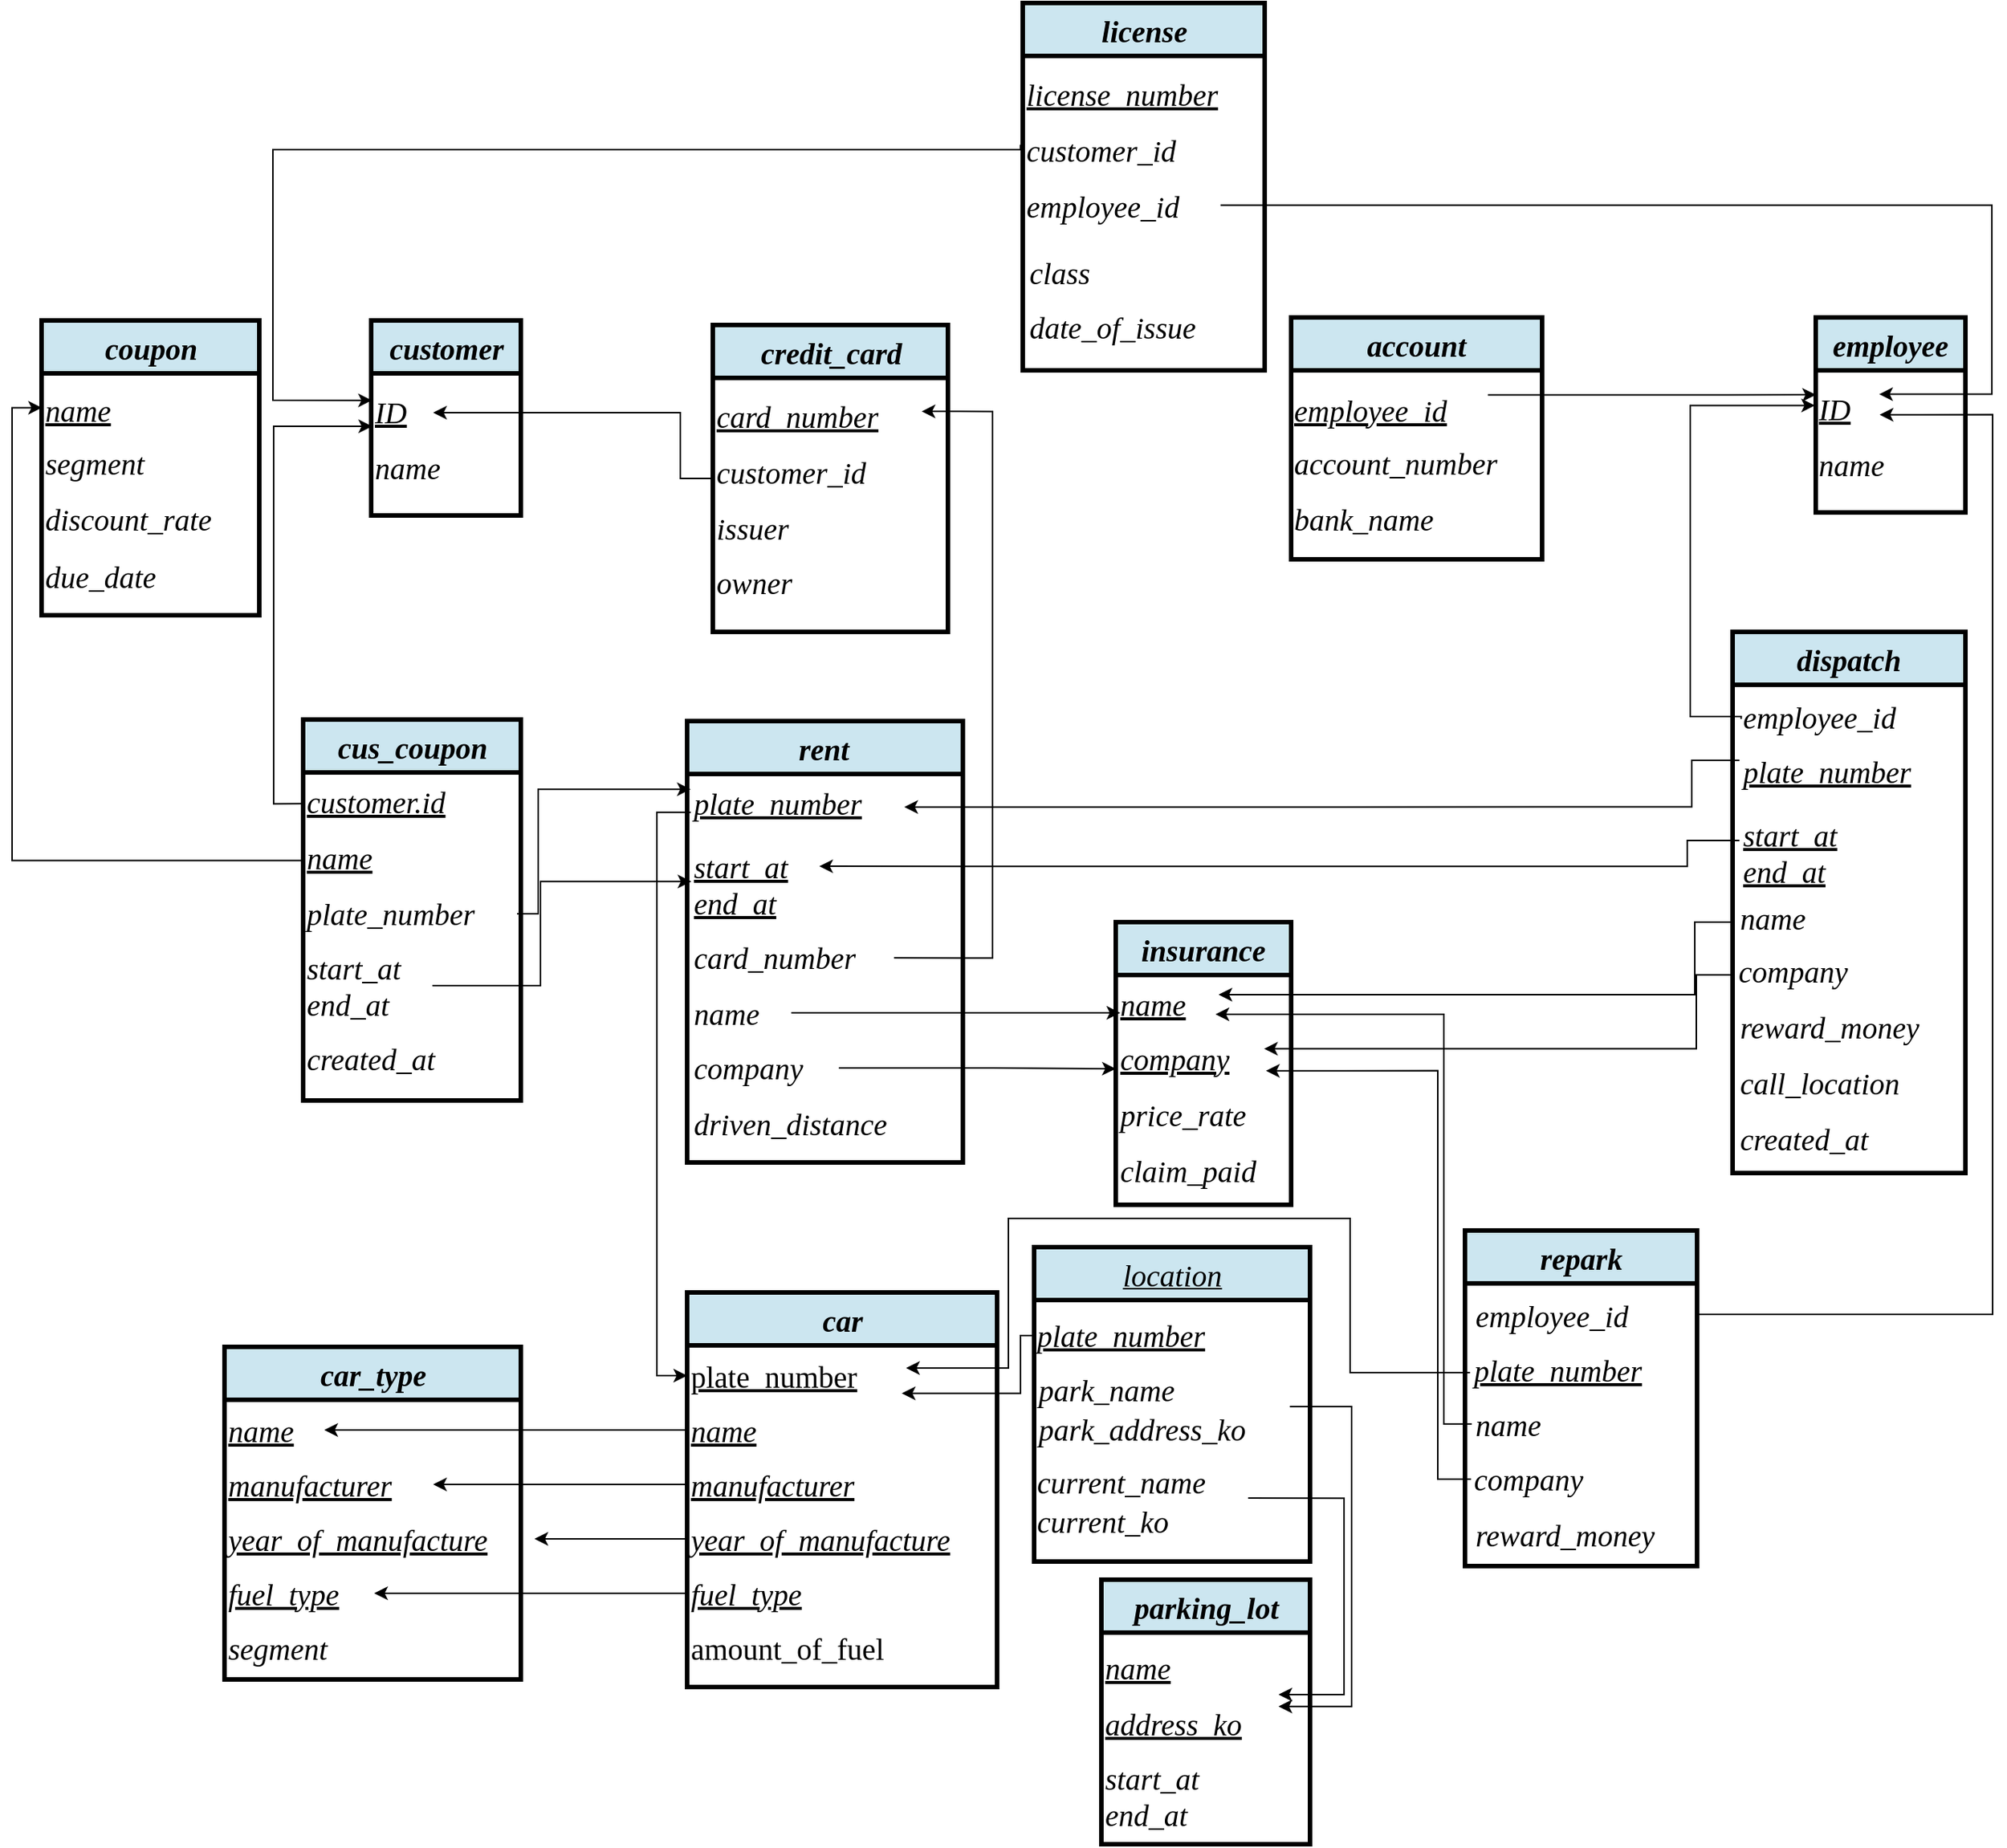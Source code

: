 <mxfile version="20.6.0" type="github">
  <diagram id="UVPOX5-JJq2qGS6yFOuh" name="페이지-1">
    <mxGraphModel dx="2574" dy="1846" grid="0" gridSize="10" guides="1" tooltips="1" connect="1" arrows="1" fold="1" page="1" pageScale="1" pageWidth="291" pageHeight="413" math="0" shadow="0">
      <root>
        <mxCell id="0" />
        <mxCell id="1" parent="0" />
        <mxCell id="khq9wTxqKmZlLQu4RUVH-1" value="&lt;font data-font-src=&quot;https://fonts.googleapis.com/css?family=Spectral&quot; face=&quot;Spectral&quot; style=&quot;font-size: 20px;&quot;&gt;&lt;i&gt;customer&lt;/i&gt;&lt;/font&gt;" style="swimlane;whiteSpace=wrap;html=1;startSize=35;fillColor=#CCE6F0;strokeColor=#000000;strokeWidth=3;" parent="1" vertex="1">
          <mxGeometry x="-42.5" y="224" width="99" height="129" as="geometry" />
        </mxCell>
        <mxCell id="khq9wTxqKmZlLQu4RUVH-2" value="&lt;font data-font-src=&quot;https://fonts.googleapis.com/css?family=Spectral&quot; face=&quot;Spectral&quot;&gt;&lt;i&gt;ID&lt;br&gt;&lt;/i&gt;&lt;/font&gt;" style="text;html=1;align=left;verticalAlign=middle;resizable=0;points=[];autosize=1;strokeColor=none;fillColor=none;fontSize=20;fontFamily=Courier New;fontStyle=4" parent="khq9wTxqKmZlLQu4RUVH-1" vertex="1">
          <mxGeometry y="42" width="41" height="37" as="geometry" />
        </mxCell>
        <mxCell id="khq9wTxqKmZlLQu4RUVH-3" value="name" style="text;html=1;align=left;verticalAlign=middle;resizable=0;points=[];autosize=1;strokeColor=none;fillColor=none;fontSize=20;fontFamily=Spectral;fontStyle=2" parent="khq9wTxqKmZlLQu4RUVH-1" vertex="1">
          <mxGeometry y="79" width="66" height="36" as="geometry" />
        </mxCell>
        <mxCell id="khq9wTxqKmZlLQu4RUVH-4" value="&lt;font data-font-src=&quot;https://fonts.googleapis.com/css?family=Spectral&quot; face=&quot;Spectral&quot; style=&quot;font-size: 20px;&quot;&gt;&lt;i&gt;employee&lt;/i&gt;&lt;/font&gt;" style="swimlane;whiteSpace=wrap;html=1;startSize=35;fillColor=#CCE6F0;strokeColor=#000000;strokeWidth=3;" parent="1" vertex="1">
          <mxGeometry x="913" y="222" width="99" height="129" as="geometry" />
        </mxCell>
        <mxCell id="khq9wTxqKmZlLQu4RUVH-5" value="&lt;font data-font-src=&quot;https://fonts.googleapis.com/css?family=Spectral&quot; face=&quot;Spectral&quot;&gt;&lt;i&gt;ID&lt;br&gt;&lt;/i&gt;&lt;/font&gt;" style="text;html=1;align=left;verticalAlign=middle;resizable=0;points=[];autosize=1;strokeColor=none;fillColor=none;fontSize=20;fontFamily=Courier New;fontStyle=4" parent="khq9wTxqKmZlLQu4RUVH-4" vertex="1">
          <mxGeometry y="42" width="41" height="37" as="geometry" />
        </mxCell>
        <mxCell id="khq9wTxqKmZlLQu4RUVH-6" value="name" style="text;html=1;align=left;verticalAlign=middle;resizable=0;points=[];autosize=1;strokeColor=none;fillColor=none;fontSize=20;fontFamily=Spectral;fontStyle=2" parent="khq9wTxqKmZlLQu4RUVH-4" vertex="1">
          <mxGeometry y="79" width="66" height="36" as="geometry" />
        </mxCell>
        <mxCell id="khq9wTxqKmZlLQu4RUVH-7" value="&lt;font data-font-src=&quot;https://fonts.googleapis.com/css?family=Spectral&quot; face=&quot;Spectral&quot; style=&quot;font-size: 20px;&quot;&gt;&lt;i&gt;license&lt;/i&gt;&lt;/font&gt;" style="swimlane;whiteSpace=wrap;html=1;startSize=35;fillColor=#CCE6F0;strokeColor=#000000;strokeWidth=3;" parent="1" vertex="1">
          <mxGeometry x="388.5" y="14" width="160" height="243" as="geometry" />
        </mxCell>
        <mxCell id="khq9wTxqKmZlLQu4RUVH-8" value="&lt;font data-font-src=&quot;https://fonts.googleapis.com/css?family=Spectral&quot; face=&quot;Spectral&quot;&gt;&lt;i&gt;license_number&lt;br&gt;&lt;/i&gt;&lt;/font&gt;" style="text;html=1;align=left;verticalAlign=middle;resizable=0;points=[];autosize=1;strokeColor=none;fillColor=none;fontSize=20;fontFamily=Courier New;fontStyle=4" parent="khq9wTxqKmZlLQu4RUVH-7" vertex="1">
          <mxGeometry y="42" width="158" height="37" as="geometry" />
        </mxCell>
        <mxCell id="khq9wTxqKmZlLQu4RUVH-9" value="class" style="text;html=1;align=left;verticalAlign=middle;resizable=0;points=[];autosize=1;strokeColor=none;fillColor=none;fontSize=20;fontFamily=Spectral;fontStyle=2" parent="khq9wTxqKmZlLQu4RUVH-7" vertex="1">
          <mxGeometry x="2" y="160" width="60" height="36" as="geometry" />
        </mxCell>
        <mxCell id="khq9wTxqKmZlLQu4RUVH-10" value="date_of_issue" style="text;html=1;align=left;verticalAlign=middle;resizable=0;points=[];autosize=1;strokeColor=none;fillColor=none;fontSize=20;fontFamily=Spectral;fontStyle=2" parent="khq9wTxqKmZlLQu4RUVH-7" vertex="1">
          <mxGeometry x="2" y="196" width="138" height="36" as="geometry" />
        </mxCell>
        <mxCell id="khq9wTxqKmZlLQu4RUVH-244" value="&lt;font data-font-src=&quot;https://fonts.googleapis.com/css?family=Spectral&quot; face=&quot;Spectral&quot;&gt;&lt;i&gt;customer_id&lt;br&gt;&lt;/i&gt;&lt;/font&gt;" style="text;html=1;align=left;verticalAlign=middle;resizable=0;points=[];autosize=1;strokeColor=none;fillColor=none;fontSize=20;fontFamily=Courier New;fontStyle=0" parent="khq9wTxqKmZlLQu4RUVH-7" vertex="1">
          <mxGeometry y="79" width="127" height="37" as="geometry" />
        </mxCell>
        <mxCell id="khq9wTxqKmZlLQu4RUVH-246" value="&lt;font data-font-src=&quot;https://fonts.googleapis.com/css?family=Spectral&quot; face=&quot;Spectral&quot;&gt;&lt;i&gt;employee_id&lt;br&gt;&lt;/i&gt;&lt;/font&gt;" style="text;html=1;align=left;verticalAlign=middle;resizable=0;points=[];autosize=1;strokeColor=none;fillColor=none;fontSize=20;fontFamily=Courier New;fontStyle=0" parent="khq9wTxqKmZlLQu4RUVH-7" vertex="1">
          <mxGeometry y="116" width="129" height="37" as="geometry" />
        </mxCell>
        <mxCell id="khq9wTxqKmZlLQu4RUVH-242" style="edgeStyle=orthogonalEdgeStyle;rounded=0;orthogonalLoop=1;jettySize=auto;html=1;" parent="1" source="khq9wTxqKmZlLQu4RUVH-11" target="khq9wTxqKmZlLQu4RUVH-2" edge="1">
          <mxGeometry relative="1" as="geometry">
            <Array as="points">
              <mxPoint x="162" y="329" />
              <mxPoint x="162" y="285" />
            </Array>
          </mxGeometry>
        </mxCell>
        <mxCell id="khq9wTxqKmZlLQu4RUVH-11" value="&lt;font data-font-src=&quot;https://fonts.googleapis.com/css?family=Spectral&quot; face=&quot;Spectral&quot; style=&quot;font-size: 20px;&quot;&gt;&lt;i&gt;credit_card&lt;/i&gt;&lt;/font&gt;" style="swimlane;whiteSpace=wrap;html=1;startSize=35;fillColor=#CCE6F0;strokeColor=#000000;strokeWidth=3;" parent="1" vertex="1">
          <mxGeometry x="183.5" y="227" width="155.5" height="203" as="geometry" />
        </mxCell>
        <mxCell id="khq9wTxqKmZlLQu4RUVH-12" value="&lt;font data-font-src=&quot;https://fonts.googleapis.com/css?family=Spectral&quot; face=&quot;Spectral&quot;&gt;&lt;i&gt;card_number&lt;br&gt;&lt;/i&gt;&lt;/font&gt;" style="text;html=1;align=left;verticalAlign=middle;resizable=0;points=[];autosize=1;strokeColor=none;fillColor=none;fontSize=20;fontFamily=Courier New;fontStyle=4" parent="khq9wTxqKmZlLQu4RUVH-11" vertex="1">
          <mxGeometry y="42" width="135" height="37" as="geometry" />
        </mxCell>
        <mxCell id="khq9wTxqKmZlLQu4RUVH-13" value="issuer" style="text;html=1;align=left;verticalAlign=middle;resizable=0;points=[];autosize=1;strokeColor=none;fillColor=none;fontSize=20;fontFamily=Spectral;fontStyle=2" parent="khq9wTxqKmZlLQu4RUVH-11" vertex="1">
          <mxGeometry y="116" width="70" height="36" as="geometry" />
        </mxCell>
        <mxCell id="khq9wTxqKmZlLQu4RUVH-14" value="owner" style="text;html=1;align=left;verticalAlign=middle;resizable=0;points=[];autosize=1;strokeColor=none;fillColor=none;fontSize=20;fontFamily=Spectral;fontStyle=2" parent="khq9wTxqKmZlLQu4RUVH-11" vertex="1">
          <mxGeometry y="152" width="73" height="36" as="geometry" />
        </mxCell>
        <mxCell id="khq9wTxqKmZlLQu4RUVH-241" value="&lt;font data-font-src=&quot;https://fonts.googleapis.com/css?family=Spectral&quot; face=&quot;Spectral&quot;&gt;&lt;i&gt;customer_id&lt;br&gt;&lt;/i&gt;&lt;/font&gt;" style="text;html=1;align=left;verticalAlign=middle;resizable=0;points=[];autosize=1;strokeColor=none;fillColor=none;fontSize=20;fontFamily=Courier New;fontStyle=0" parent="khq9wTxqKmZlLQu4RUVH-11" vertex="1">
          <mxGeometry y="79" width="127" height="37" as="geometry" />
        </mxCell>
        <mxCell id="khq9wTxqKmZlLQu4RUVH-47" value="&lt;font data-font-src=&quot;https://fonts.googleapis.com/css?family=Spectral&quot; face=&quot;Spectral&quot; style=&quot;font-size: 20px;&quot;&gt;&lt;i&gt;coupon&lt;/i&gt;&lt;/font&gt;" style="swimlane;whiteSpace=wrap;html=1;startSize=35;fillColor=#CCE6F0;strokeColor=#000000;strokeWidth=3;" parent="1" vertex="1">
          <mxGeometry x="-260.5" y="224" width="144" height="195" as="geometry" />
        </mxCell>
        <mxCell id="khq9wTxqKmZlLQu4RUVH-48" value="&lt;font data-font-src=&quot;https://fonts.googleapis.com/css?family=Spectral&quot; face=&quot;Spectral&quot;&gt;&lt;i&gt;&lt;span style=&quot;white-space: pre;&quot;&gt;discount_rate&lt;br&gt;&lt;/span&gt;&lt;/i&gt;&lt;/font&gt;" style="text;html=1;align=left;verticalAlign=middle;resizable=0;points=[];autosize=1;strokeColor=none;fillColor=none;fontSize=20;fontFamily=Courier New;" parent="khq9wTxqKmZlLQu4RUVH-47" vertex="1">
          <mxGeometry x="0.5" y="113.5" width="139" height="37" as="geometry" />
        </mxCell>
        <mxCell id="khq9wTxqKmZlLQu4RUVH-49" value="&lt;div style=&quot;&quot;&gt;&lt;i&gt;due_date&lt;/i&gt;&lt;/div&gt;" style="text;html=1;align=left;verticalAlign=middle;resizable=0;points=[];autosize=1;strokeColor=none;fillColor=none;fontSize=20;fontFamily=Spectral;" parent="khq9wTxqKmZlLQu4RUVH-47" vertex="1">
          <mxGeometry x="0.5" y="150.5" width="98" height="36" as="geometry" />
        </mxCell>
        <mxCell id="khq9wTxqKmZlLQu4RUVH-50" value="&lt;u&gt;name&lt;/u&gt;" style="text;html=1;align=left;verticalAlign=middle;resizable=0;points=[];autosize=1;strokeColor=none;fillColor=none;fontSize=20;fontFamily=Spectral;fontStyle=2" parent="khq9wTxqKmZlLQu4RUVH-47" vertex="1">
          <mxGeometry x="0.5" y="40.5" width="66" height="36" as="geometry" />
        </mxCell>
        <mxCell id="khq9wTxqKmZlLQu4RUVH-51" value="&lt;font data-font-src=&quot;https://fonts.googleapis.com/css?family=Spectral&quot; face=&quot;Spectral&quot;&gt;&lt;i&gt;&lt;span style=&quot;white-space: pre;&quot;&gt;segment&lt;br&gt;&lt;/span&gt;&lt;/i&gt;&lt;/font&gt;" style="text;html=1;align=left;verticalAlign=middle;resizable=0;points=[];autosize=1;strokeColor=none;fillColor=none;fontSize=20;fontFamily=Courier New;" parent="khq9wTxqKmZlLQu4RUVH-47" vertex="1">
          <mxGeometry y="76.5" width="93" height="37" as="geometry" />
        </mxCell>
        <mxCell id="khq9wTxqKmZlLQu4RUVH-52" value="&lt;font face=&quot;Spectral&quot;&gt;&lt;span style=&quot;font-size: 20px;&quot;&gt;&lt;i&gt;insurance&lt;/i&gt;&lt;/span&gt;&lt;/font&gt;" style="swimlane;whiteSpace=wrap;html=1;startSize=35;fillColor=#CCE6F0;strokeColor=#000000;strokeWidth=3;" parent="1" vertex="1">
          <mxGeometry x="450" y="622" width="116" height="187" as="geometry" />
        </mxCell>
        <mxCell id="khq9wTxqKmZlLQu4RUVH-53" value="&lt;font data-font-src=&quot;https://fonts.googleapis.com/css?family=Spectral&quot; face=&quot;Spectral&quot;&gt;&lt;i&gt;&lt;span style=&quot;white-space: pre;&quot;&gt;price_rate&lt;br&gt;&lt;/span&gt;&lt;/i&gt;&lt;/font&gt;" style="text;html=1;align=left;verticalAlign=middle;resizable=0;points=[];autosize=1;strokeColor=none;fillColor=none;fontSize=20;fontFamily=Courier New;" parent="khq9wTxqKmZlLQu4RUVH-52" vertex="1">
          <mxGeometry x="1" y="109" width="107" height="37" as="geometry" />
        </mxCell>
        <mxCell id="khq9wTxqKmZlLQu4RUVH-54" value="&lt;div style=&quot;&quot;&gt;&lt;i&gt;claim_paid&lt;/i&gt;&lt;/div&gt;" style="text;html=1;align=left;verticalAlign=middle;resizable=0;points=[];autosize=1;strokeColor=none;fillColor=none;fontSize=20;fontFamily=Spectral;" parent="khq9wTxqKmZlLQu4RUVH-52" vertex="1">
          <mxGeometry x="1" y="146" width="115" height="36" as="geometry" />
        </mxCell>
        <mxCell id="khq9wTxqKmZlLQu4RUVH-55" value="name" style="text;html=1;align=left;verticalAlign=middle;resizable=0;points=[];autosize=1;strokeColor=none;fillColor=none;fontSize=20;fontFamily=Spectral;fontStyle=6" parent="khq9wTxqKmZlLQu4RUVH-52" vertex="1">
          <mxGeometry x="1" y="36" width="66" height="36" as="geometry" />
        </mxCell>
        <mxCell id="khq9wTxqKmZlLQu4RUVH-56" value="&lt;font data-font-src=&quot;https://fonts.googleapis.com/css?family=Spectral&quot; face=&quot;Spectral&quot;&gt;&lt;i&gt;&lt;span style=&quot;white-space: pre;&quot;&gt;company&lt;br&gt;&lt;/span&gt;&lt;/i&gt;&lt;/font&gt;" style="text;html=1;align=left;verticalAlign=middle;resizable=0;points=[];autosize=1;strokeColor=none;fillColor=none;fontSize=20;fontFamily=Courier New;fontStyle=4" parent="khq9wTxqKmZlLQu4RUVH-52" vertex="1">
          <mxGeometry x="0.5" y="72" width="98" height="37" as="geometry" />
        </mxCell>
        <mxCell id="khq9wTxqKmZlLQu4RUVH-69" value="&lt;font face=&quot;Spectral&quot;&gt;&lt;span style=&quot;font-size: 20px;&quot;&gt;&lt;i&gt;rent&lt;/i&gt;&lt;/span&gt;&lt;/font&gt;" style="swimlane;whiteSpace=wrap;html=1;startSize=35;fillColor=#CCE6F0;strokeColor=#000000;strokeWidth=3;" parent="1" vertex="1">
          <mxGeometry x="166.5" y="489" width="182.37" height="292" as="geometry" />
        </mxCell>
        <mxCell id="khq9wTxqKmZlLQu4RUVH-71" value="&lt;i&gt;driven_distance&lt;/i&gt;" style="text;html=1;align=left;verticalAlign=middle;resizable=0;points=[];autosize=1;strokeColor=none;fillColor=none;fontSize=20;fontFamily=Spectral;" parent="khq9wTxqKmZlLQu4RUVH-69" vertex="1">
          <mxGeometry x="2.37" y="248" width="158" height="36" as="geometry" />
        </mxCell>
        <mxCell id="khq9wTxqKmZlLQu4RUVH-155" value="&lt;font data-font-src=&quot;https://fonts.googleapis.com/css?family=Spectral&quot; face=&quot;Spectral&quot;&gt;&lt;i&gt;plate_number&lt;/i&gt;&lt;/font&gt;" style="text;html=1;align=left;verticalAlign=middle;resizable=0;points=[];autosize=1;strokeColor=none;fillColor=none;fontSize=20;fontFamily=Courier New;fontStyle=4" parent="khq9wTxqKmZlLQu4RUVH-69" vertex="1">
          <mxGeometry x="2.37" y="36" width="141" height="37" as="geometry" />
        </mxCell>
        <mxCell id="khq9wTxqKmZlLQu4RUVH-156" value="&lt;i&gt;start_at&lt;br&gt;end_at&lt;br&gt;&lt;/i&gt;" style="text;html=1;align=left;verticalAlign=middle;resizable=0;points=[];autosize=1;strokeColor=none;fillColor=none;fontSize=20;fontFamily=Spectral;fontStyle=4" parent="khq9wTxqKmZlLQu4RUVH-69" vertex="1">
          <mxGeometry x="2.37" y="78" width="85" height="60" as="geometry" />
        </mxCell>
        <mxCell id="khq9wTxqKmZlLQu4RUVH-255" value="&lt;font data-font-src=&quot;https://fonts.googleapis.com/css?family=Spectral&quot; face=&quot;Spectral&quot;&gt;&lt;i&gt;card_number&lt;br&gt;&lt;/i&gt;&lt;/font&gt;" style="text;html=1;align=left;verticalAlign=middle;resizable=0;points=[];autosize=1;strokeColor=none;fillColor=none;fontSize=20;fontFamily=Courier New;fontStyle=0" parent="khq9wTxqKmZlLQu4RUVH-69" vertex="1">
          <mxGeometry x="2.37" y="138" width="135" height="37" as="geometry" />
        </mxCell>
        <mxCell id="khq9wTxqKmZlLQu4RUVH-256" value="name" style="text;html=1;align=left;verticalAlign=middle;resizable=0;points=[];autosize=1;strokeColor=none;fillColor=none;fontSize=20;fontFamily=Spectral;fontStyle=2" parent="khq9wTxqKmZlLQu4RUVH-69" vertex="1">
          <mxGeometry x="2.87" y="175" width="66" height="36" as="geometry" />
        </mxCell>
        <mxCell id="khq9wTxqKmZlLQu4RUVH-257" value="&lt;font data-font-src=&quot;https://fonts.googleapis.com/css?family=Spectral&quot; face=&quot;Spectral&quot;&gt;&lt;i&gt;&lt;span style=&quot;white-space: pre;&quot;&gt;company&lt;br&gt;&lt;/span&gt;&lt;/i&gt;&lt;/font&gt;" style="text;html=1;align=left;verticalAlign=middle;resizable=0;points=[];autosize=1;strokeColor=none;fillColor=none;fontSize=20;fontFamily=Courier New;fontStyle=0" parent="khq9wTxqKmZlLQu4RUVH-69" vertex="1">
          <mxGeometry x="2.37" y="211" width="98" height="37" as="geometry" />
        </mxCell>
        <mxCell id="khq9wTxqKmZlLQu4RUVH-99" style="edgeStyle=orthogonalEdgeStyle;rounded=0;orthogonalLoop=1;jettySize=auto;html=1;entryX=0.012;entryY=0.293;entryDx=0;entryDy=0;entryPerimeter=0;exitX=-0.012;exitY=0.399;exitDx=0;exitDy=0;exitPerimeter=0;" parent="1" source="khq9wTxqKmZlLQu4RUVH-244" target="khq9wTxqKmZlLQu4RUVH-2" edge="1">
          <mxGeometry relative="1" as="geometry">
            <mxPoint x="69.5" y="111" as="sourcePoint" />
            <Array as="points">
              <mxPoint x="387.5" y="111" />
              <mxPoint x="-107.5" y="111" />
              <mxPoint x="-107.5" y="277" />
            </Array>
          </mxGeometry>
        </mxCell>
        <mxCell id="khq9wTxqKmZlLQu4RUVH-125" style="edgeStyle=orthogonalEdgeStyle;rounded=0;orthogonalLoop=1;jettySize=auto;html=1;exitX=1.014;exitY=0.48;exitDx=0;exitDy=0;exitPerimeter=0;entryX=1.023;entryY=0.237;entryDx=0;entryDy=0;entryPerimeter=0;" parent="1" source="khq9wTxqKmZlLQu4RUVH-246" target="khq9wTxqKmZlLQu4RUVH-5" edge="1">
          <mxGeometry relative="1" as="geometry">
            <mxPoint x="741" y="107" as="sourcePoint" />
            <Array as="points">
              <mxPoint x="1029.5" y="148" />
              <mxPoint x="1029.5" y="273" />
            </Array>
          </mxGeometry>
        </mxCell>
        <mxCell id="khq9wTxqKmZlLQu4RUVH-144" value="&lt;font data-font-src=&quot;https://fonts.googleapis.com/css?family=Spectral&quot; face=&quot;Spectral&quot; style=&quot;font-size: 20px;&quot;&gt;&lt;i&gt;account&lt;/i&gt;&lt;/font&gt;" style="swimlane;whiteSpace=wrap;html=1;startSize=35;fillColor=#CCE6F0;strokeColor=#000000;strokeWidth=3;" parent="1" vertex="1">
          <mxGeometry x="566" y="222" width="166" height="160" as="geometry" />
        </mxCell>
        <mxCell id="khq9wTxqKmZlLQu4RUVH-145" value="&lt;font data-font-src=&quot;https://fonts.googleapis.com/css?family=Spectral&quot; face=&quot;Spectral&quot;&gt;&lt;i&gt;account_number&lt;br&gt;&lt;/i&gt;&lt;/font&gt;" style="text;html=1;align=left;verticalAlign=middle;resizable=0;points=[];autosize=1;strokeColor=none;fillColor=none;fontSize=20;fontFamily=Courier New;fontStyle=0" parent="khq9wTxqKmZlLQu4RUVH-144" vertex="1">
          <mxGeometry y="78" width="166" height="37" as="geometry" />
        </mxCell>
        <mxCell id="khq9wTxqKmZlLQu4RUVH-146" value="employee_id" style="text;html=1;align=left;verticalAlign=middle;resizable=0;points=[];autosize=1;strokeColor=none;fillColor=none;fontSize=20;fontFamily=Spectral;fontStyle=6" parent="khq9wTxqKmZlLQu4RUVH-144" vertex="1">
          <mxGeometry y="43" width="129" height="36" as="geometry" />
        </mxCell>
        <mxCell id="khq9wTxqKmZlLQu4RUVH-243" value="bank_name" style="text;html=1;align=left;verticalAlign=middle;resizable=0;points=[];autosize=1;strokeColor=none;fillColor=none;fontSize=20;fontFamily=Spectral;fontStyle=2" parent="khq9wTxqKmZlLQu4RUVH-144" vertex="1">
          <mxGeometry y="115" width="120" height="36" as="geometry" />
        </mxCell>
        <mxCell id="khq9wTxqKmZlLQu4RUVH-147" style="edgeStyle=orthogonalEdgeStyle;rounded=0;orthogonalLoop=1;jettySize=auto;html=1;entryX=0.004;entryY=0.248;entryDx=0;entryDy=0;entryPerimeter=0;exitX=1.009;exitY=0.23;exitDx=0;exitDy=0;exitPerimeter=0;" parent="1" source="khq9wTxqKmZlLQu4RUVH-146" target="khq9wTxqKmZlLQu4RUVH-5" edge="1">
          <mxGeometry relative="1" as="geometry" />
        </mxCell>
        <mxCell id="khq9wTxqKmZlLQu4RUVH-159" style="edgeStyle=orthogonalEdgeStyle;rounded=0;orthogonalLoop=1;jettySize=auto;html=1;entryX=1.023;entryY=0.41;entryDx=0;entryDy=0;entryPerimeter=0;exitX=0.996;exitY=0.505;exitDx=0;exitDy=0;exitPerimeter=0;" parent="1" source="khq9wTxqKmZlLQu4RUVH-255" target="khq9wTxqKmZlLQu4RUVH-12" edge="1">
          <mxGeometry relative="1" as="geometry">
            <mxPoint x="305.87" y="582.538" as="sourcePoint" />
            <Array as="points">
              <mxPoint x="368.5" y="646" />
              <mxPoint x="368.5" y="284" />
            </Array>
          </mxGeometry>
        </mxCell>
        <mxCell id="khq9wTxqKmZlLQu4RUVH-166" value="&lt;font data-font-src=&quot;https://fonts.googleapis.com/css?family=Spectral&quot; face=&quot;Spectral&quot; style=&quot;font-size: 20px;&quot;&gt;&lt;i&gt;cus_coupon&lt;/i&gt;&lt;/font&gt;" style="swimlane;whiteSpace=wrap;html=1;startSize=35;fillColor=#CCE6F0;strokeColor=#000000;strokeWidth=3;" parent="1" vertex="1">
          <mxGeometry x="-87.5" y="488" width="144" height="252" as="geometry" />
        </mxCell>
        <mxCell id="khq9wTxqKmZlLQu4RUVH-247" value="&lt;font data-font-src=&quot;https://fonts.googleapis.com/css?family=Spectral&quot; face=&quot;Spectral&quot;&gt;&lt;i&gt;&lt;span style=&quot;white-space: pre;&quot;&gt;customer.id&lt;br&gt;&lt;/span&gt;&lt;/i&gt;&lt;/font&gt;" style="text;html=1;align=left;verticalAlign=middle;resizable=0;points=[];autosize=1;strokeColor=none;fillColor=none;fontSize=20;fontFamily=Courier New;fontStyle=4" parent="khq9wTxqKmZlLQu4RUVH-166" vertex="1">
          <mxGeometry x="0.5" y="36" width="121" height="37" as="geometry" />
        </mxCell>
        <mxCell id="khq9wTxqKmZlLQu4RUVH-249" value="&lt;font data-font-src=&quot;https://fonts.googleapis.com/css?family=Spectral&quot; face=&quot;Spectral&quot;&gt;&lt;i&gt;&lt;span style=&quot;white-space: pre;&quot;&gt;name&lt;br&gt;&lt;/span&gt;&lt;/i&gt;&lt;/font&gt;" style="text;html=1;align=left;verticalAlign=middle;resizable=0;points=[];autosize=1;strokeColor=none;fillColor=none;fontSize=20;fontFamily=Courier New;fontStyle=4" parent="khq9wTxqKmZlLQu4RUVH-166" vertex="1">
          <mxGeometry x="0.5" y="73" width="66" height="37" as="geometry" />
        </mxCell>
        <mxCell id="khq9wTxqKmZlLQu4RUVH-250" value="&lt;i&gt;start_at&lt;br&gt;end_at&lt;br&gt;&lt;/i&gt;" style="text;html=1;align=left;verticalAlign=middle;resizable=0;points=[];autosize=1;strokeColor=none;fillColor=none;fontSize=20;fontFamily=Spectral;" parent="khq9wTxqKmZlLQu4RUVH-166" vertex="1">
          <mxGeometry x="0.5" y="146" width="85" height="60" as="geometry" />
        </mxCell>
        <mxCell id="khq9wTxqKmZlLQu4RUVH-251" value="&lt;font data-font-src=&quot;https://fonts.googleapis.com/css?family=Spectral&quot; face=&quot;Spectral&quot;&gt;&lt;i&gt;plate_number&lt;/i&gt;&lt;/font&gt;" style="text;html=1;align=left;verticalAlign=middle;resizable=0;points=[];autosize=1;strokeColor=none;fillColor=none;fontSize=20;fontFamily=Courier New;fontStyle=0" parent="khq9wTxqKmZlLQu4RUVH-166" vertex="1">
          <mxGeometry x="0.5" y="110" width="141" height="37" as="geometry" />
        </mxCell>
        <mxCell id="khq9wTxqKmZlLQu4RUVH-254" value="&lt;font data-font-src=&quot;https://fonts.googleapis.com/css?family=Spectral&quot; face=&quot;Spectral&quot;&gt;&lt;i&gt;created_at&lt;/i&gt;&lt;/font&gt;" style="text;html=1;align=left;verticalAlign=middle;resizable=0;points=[];autosize=1;strokeColor=none;fillColor=none;fontSize=20;fontFamily=Courier New;fontStyle=0" parent="khq9wTxqKmZlLQu4RUVH-166" vertex="1">
          <mxGeometry x="0.5" y="206" width="110" height="37" as="geometry" />
        </mxCell>
        <mxCell id="khq9wTxqKmZlLQu4RUVH-171" style="edgeStyle=orthogonalEdgeStyle;rounded=0;orthogonalLoop=1;jettySize=auto;html=1;exitX=-0.027;exitY=0.547;exitDx=0;exitDy=0;exitPerimeter=0;entryX=-0.004;entryY=0.478;entryDx=0;entryDy=0;entryPerimeter=0;" parent="1" source="khq9wTxqKmZlLQu4RUVH-249" target="khq9wTxqKmZlLQu4RUVH-50" edge="1">
          <mxGeometry relative="1" as="geometry">
            <mxPoint x="-100.5" y="719.467" as="sourcePoint" />
          </mxGeometry>
        </mxCell>
        <mxCell id="khq9wTxqKmZlLQu4RUVH-173" value="&lt;font face=&quot;Spectral&quot;&gt;&lt;span style=&quot;font-size: 20px;&quot;&gt;&lt;i&gt;car&lt;/i&gt;&lt;/span&gt;&lt;/font&gt;" style="swimlane;whiteSpace=wrap;html=1;startSize=35;fillColor=#CCE6F0;strokeColor=default;perimeterSpacing=1;strokeWidth=3;shadow=0;sketch=0;rounded=0;glass=0;swimlaneLine=1;" parent="1" vertex="1">
          <mxGeometry x="166.5" y="867" width="205" height="261" as="geometry" />
        </mxCell>
        <mxCell id="khq9wTxqKmZlLQu4RUVH-174" value="&lt;span style=&quot;text-align: center;&quot;&gt;plate_number&lt;/span&gt;" style="text;html=1;align=left;verticalAlign=middle;resizable=0;points=[];autosize=1;strokeColor=none;fillColor=none;fontSize=20;fontFamily=Spectral;fontStyle=4" parent="khq9wTxqKmZlLQu4RUVH-173" vertex="1">
          <mxGeometry y="37" width="141" height="36" as="geometry" />
        </mxCell>
        <mxCell id="khq9wTxqKmZlLQu4RUVH-175" value="&lt;div style=&quot;text-align: center;&quot;&gt;&lt;span style=&quot;background-color: initial;&quot;&gt;amount_of_fuel&lt;/span&gt;&lt;/div&gt;" style="text;html=1;align=left;verticalAlign=middle;resizable=0;points=[];autosize=1;strokeColor=none;fillColor=none;fontSize=20;fontFamily=Spectral;fontStyle=0" parent="khq9wTxqKmZlLQu4RUVH-173" vertex="1">
          <mxGeometry y="217" width="157" height="36" as="geometry" />
        </mxCell>
        <mxCell id="khq9wTxqKmZlLQu4RUVH-180" value="&lt;div style=&quot;&quot;&gt;&lt;span style=&quot;background-color: initial;&quot;&gt;manufacturer&lt;/span&gt;&lt;/div&gt;" style="text;html=1;align=left;verticalAlign=middle;resizable=0;points=[];autosize=1;strokeColor=none;fillColor=none;fontSize=20;fontFamily=Spectral;fontStyle=6" parent="khq9wTxqKmZlLQu4RUVH-173" vertex="1">
          <mxGeometry y="109" width="138" height="36" as="geometry" />
        </mxCell>
        <mxCell id="khq9wTxqKmZlLQu4RUVH-181" value="&lt;i&gt;name&lt;/i&gt;" style="text;html=1;align=left;verticalAlign=middle;resizable=0;points=[];autosize=1;strokeColor=none;fillColor=none;fontSize=20;fontFamily=Spectral;fontStyle=4" parent="khq9wTxqKmZlLQu4RUVH-173" vertex="1">
          <mxGeometry y="73" width="66" height="36" as="geometry" />
        </mxCell>
        <mxCell id="khq9wTxqKmZlLQu4RUVH-182" value="&lt;i&gt;year_of_manufacture&lt;/i&gt;" style="text;html=1;align=left;verticalAlign=middle;resizable=0;points=[];autosize=1;strokeColor=none;fillColor=none;fontSize=20;fontFamily=Spectral;fontStyle=4" parent="khq9wTxqKmZlLQu4RUVH-173" vertex="1">
          <mxGeometry y="145" width="205" height="36" as="geometry" />
        </mxCell>
        <mxCell id="khq9wTxqKmZlLQu4RUVH-183" value="&lt;i style=&quot;&quot;&gt;fuel_type&lt;/i&gt;" style="text;html=1;align=left;verticalAlign=middle;resizable=0;points=[];autosize=1;strokeColor=none;fillColor=none;fontSize=20;fontFamily=Spectral;fontStyle=4" parent="khq9wTxqKmZlLQu4RUVH-173" vertex="1">
          <mxGeometry y="181" width="99" height="36" as="geometry" />
        </mxCell>
        <mxCell id="khq9wTxqKmZlLQu4RUVH-179" style="edgeStyle=orthogonalEdgeStyle;rounded=0;orthogonalLoop=1;jettySize=auto;html=1;exitX=0;exitY=0.66;exitDx=0;exitDy=0;exitPerimeter=0;" parent="1" source="khq9wTxqKmZlLQu4RUVH-155" target="khq9wTxqKmZlLQu4RUVH-174" edge="1">
          <mxGeometry relative="1" as="geometry">
            <Array as="points">
              <mxPoint x="146.5" y="549" />
              <mxPoint x="146.5" y="922" />
            </Array>
          </mxGeometry>
        </mxCell>
        <mxCell id="khq9wTxqKmZlLQu4RUVH-184" value="&lt;font face=&quot;Spectral&quot;&gt;&lt;span style=&quot;font-size: 20px;&quot;&gt;&lt;i&gt;car_type&lt;/i&gt;&lt;/span&gt;&lt;/font&gt;" style="swimlane;whiteSpace=wrap;html=1;startSize=35;fillColor=#CCE6F0;strokeColor=default;perimeterSpacing=1;strokeWidth=3;shadow=0;sketch=0;rounded=0;glass=0;swimlaneLine=1;" parent="1" vertex="1">
          <mxGeometry x="-139.5" y="903" width="196" height="220" as="geometry" />
        </mxCell>
        <mxCell id="khq9wTxqKmZlLQu4RUVH-185" value="&lt;div style=&quot;&quot;&gt;&lt;span style=&quot;background-color: initial;&quot;&gt;manufacturer&lt;/span&gt;&lt;/div&gt;" style="text;html=1;align=left;verticalAlign=middle;resizable=0;points=[];autosize=1;strokeColor=none;fillColor=none;fontSize=20;fontFamily=Spectral;fontStyle=6" parent="khq9wTxqKmZlLQu4RUVH-184" vertex="1">
          <mxGeometry y="73" width="138" height="36" as="geometry" />
        </mxCell>
        <mxCell id="khq9wTxqKmZlLQu4RUVH-186" value="&lt;i&gt;name&lt;/i&gt;" style="text;html=1;align=left;verticalAlign=middle;resizable=0;points=[];autosize=1;strokeColor=none;fillColor=none;fontSize=20;fontFamily=Spectral;fontStyle=4" parent="khq9wTxqKmZlLQu4RUVH-184" vertex="1">
          <mxGeometry y="37" width="66" height="36" as="geometry" />
        </mxCell>
        <mxCell id="khq9wTxqKmZlLQu4RUVH-187" value="&lt;i&gt;year_of_manufacture&lt;/i&gt;" style="text;html=1;align=left;verticalAlign=middle;resizable=0;points=[];autosize=1;strokeColor=none;fillColor=none;fontSize=20;fontFamily=Spectral;fontStyle=4" parent="khq9wTxqKmZlLQu4RUVH-184" vertex="1">
          <mxGeometry y="109" width="205" height="36" as="geometry" />
        </mxCell>
        <mxCell id="khq9wTxqKmZlLQu4RUVH-188" value="&lt;i style=&quot;&quot;&gt;fuel_type&lt;/i&gt;" style="text;html=1;align=left;verticalAlign=middle;resizable=0;points=[];autosize=1;strokeColor=none;fillColor=none;fontSize=20;fontFamily=Spectral;fontStyle=4" parent="khq9wTxqKmZlLQu4RUVH-184" vertex="1">
          <mxGeometry y="145" width="99" height="36" as="geometry" />
        </mxCell>
        <mxCell id="khq9wTxqKmZlLQu4RUVH-189" value="segment&lt;span&gt;&lt;br&gt;&lt;/span&gt;" style="text;html=1;align=left;verticalAlign=middle;resizable=0;points=[];autosize=1;strokeColor=none;fillColor=none;fontSize=20;fontFamily=Spectral;fontSource=https%3A%2F%2Ffonts.googleapis.com%2Fcss%3Ffamily%3DSpectral;fontStyle=2" parent="khq9wTxqKmZlLQu4RUVH-184" vertex="1">
          <mxGeometry y="181" width="93" height="36" as="geometry" />
        </mxCell>
        <mxCell id="khq9wTxqKmZlLQu4RUVH-190" style="edgeStyle=orthogonalEdgeStyle;rounded=0;orthogonalLoop=1;jettySize=auto;html=1;" parent="1" source="khq9wTxqKmZlLQu4RUVH-181" target="khq9wTxqKmZlLQu4RUVH-186" edge="1">
          <mxGeometry relative="1" as="geometry" />
        </mxCell>
        <mxCell id="khq9wTxqKmZlLQu4RUVH-191" style="edgeStyle=orthogonalEdgeStyle;rounded=0;orthogonalLoop=1;jettySize=auto;html=1;" parent="1" source="khq9wTxqKmZlLQu4RUVH-180" target="khq9wTxqKmZlLQu4RUVH-185" edge="1">
          <mxGeometry relative="1" as="geometry" />
        </mxCell>
        <mxCell id="khq9wTxqKmZlLQu4RUVH-192" style="edgeStyle=orthogonalEdgeStyle;rounded=0;orthogonalLoop=1;jettySize=auto;html=1;" parent="1" source="khq9wTxqKmZlLQu4RUVH-182" target="khq9wTxqKmZlLQu4RUVH-187" edge="1">
          <mxGeometry relative="1" as="geometry" />
        </mxCell>
        <mxCell id="khq9wTxqKmZlLQu4RUVH-193" style="edgeStyle=orthogonalEdgeStyle;rounded=0;orthogonalLoop=1;jettySize=auto;html=1;" parent="1" source="khq9wTxqKmZlLQu4RUVH-183" target="khq9wTxqKmZlLQu4RUVH-188" edge="1">
          <mxGeometry relative="1" as="geometry" />
        </mxCell>
        <mxCell id="khq9wTxqKmZlLQu4RUVH-198" value="&lt;font face=&quot;Spectral&quot;&gt;&lt;span style=&quot;font-size: 20px;&quot;&gt;&lt;i&gt;parking_lot&lt;/i&gt;&lt;/span&gt;&lt;/font&gt;" style="swimlane;whiteSpace=wrap;html=1;startSize=35;fillColor=#CCE6F0;strokeColor=#000000;strokeWidth=3;" parent="1" vertex="1">
          <mxGeometry x="440.5" y="1057" width="138" height="175" as="geometry" />
        </mxCell>
        <mxCell id="khq9wTxqKmZlLQu4RUVH-199" value="&lt;font data-font-src=&quot;https://fonts.googleapis.com/css?family=Spectral&quot; face=&quot;Spectral&quot;&gt;&lt;i&gt;&lt;span style=&quot;white-space: pre;&quot;&gt;name&lt;br&gt;&lt;/span&gt;&lt;/i&gt;&lt;/font&gt;" style="text;html=1;align=left;verticalAlign=middle;resizable=0;points=[];autosize=1;strokeColor=none;fillColor=none;fontSize=20;fontFamily=Courier New;fontStyle=4" parent="khq9wTxqKmZlLQu4RUVH-198" vertex="1">
          <mxGeometry y="40" width="66" height="37" as="geometry" />
        </mxCell>
        <mxCell id="khq9wTxqKmZlLQu4RUVH-200" value="address_ko" style="text;html=1;align=left;verticalAlign=middle;resizable=0;points=[];autosize=1;strokeColor=none;fillColor=none;fontSize=20;fontFamily=Spectral;fontStyle=6" parent="khq9wTxqKmZlLQu4RUVH-198" vertex="1">
          <mxGeometry y="77" width="116" height="36" as="geometry" />
        </mxCell>
        <mxCell id="khq9wTxqKmZlLQu4RUVH-201" value="&lt;div style=&quot;&quot;&gt;&lt;i style=&quot;background-color: initial;&quot;&gt;start_at&lt;/i&gt;&lt;/div&gt;&lt;i&gt;&lt;div style=&quot;&quot;&gt;&lt;i style=&quot;background-color: initial;&quot;&gt;end_at&lt;/i&gt;&lt;/div&gt;&lt;/i&gt;" style="text;html=1;align=left;verticalAlign=middle;resizable=0;points=[];autosize=1;strokeColor=none;fillColor=none;fontSize=20;fontFamily=Spectral;" parent="khq9wTxqKmZlLQu4RUVH-198" vertex="1">
          <mxGeometry y="113" width="85" height="60" as="geometry" />
        </mxCell>
        <mxCell id="khq9wTxqKmZlLQu4RUVH-202" value="&lt;font face=&quot;Spectral&quot;&gt;&lt;span style=&quot;font-size: 20px;&quot;&gt;&lt;i&gt;location&lt;/i&gt;&lt;/span&gt;&lt;/font&gt;" style="swimlane;whiteSpace=wrap;html=1;startSize=35;fillColor=#CCE6F0;strokeColor=#000000;strokeWidth=3;fontStyle=4" parent="1" vertex="1">
          <mxGeometry x="396" y="837" width="182.5" height="208" as="geometry" />
        </mxCell>
        <mxCell id="khq9wTxqKmZlLQu4RUVH-203" value="&lt;font data-font-src=&quot;https://fonts.googleapis.com/css?family=Spectral&quot; face=&quot;Spectral&quot;&gt;&lt;i&gt;&lt;span style=&quot;white-space: pre;&quot;&gt;plate_number&lt;br&gt;&lt;/span&gt;&lt;/i&gt;&lt;/font&gt;" style="text;html=1;align=left;verticalAlign=middle;resizable=0;points=[];autosize=1;strokeColor=none;fillColor=none;fontSize=20;fontFamily=Courier New;fontStyle=4" parent="khq9wTxqKmZlLQu4RUVH-202" vertex="1">
          <mxGeometry y="40" width="141" height="37" as="geometry" />
        </mxCell>
        <mxCell id="khq9wTxqKmZlLQu4RUVH-207" value="&lt;font data-font-src=&quot;https://fonts.googleapis.com/css?family=Spectral&quot; face=&quot;Spectral&quot;&gt;&lt;i&gt;&lt;span style=&quot;white-space: pre;&quot;&gt;park_name&lt;br&gt;park_address_ko&lt;br&gt;&lt;/span&gt;&lt;/i&gt;&lt;/font&gt;" style="text;html=1;align=left;verticalAlign=middle;resizable=0;points=[];autosize=1;strokeColor=none;fillColor=none;fontSize=20;fontFamily=Courier New;fontStyle=0" parent="khq9wTxqKmZlLQu4RUVH-202" vertex="1">
          <mxGeometry x="1" y="77" width="167" height="61" as="geometry" />
        </mxCell>
        <mxCell id="khq9wTxqKmZlLQu4RUVH-208" value="&lt;font data-font-src=&quot;https://fonts.googleapis.com/css?family=Spectral&quot; face=&quot;Spectral&quot;&gt;&lt;i&gt;&lt;span style=&quot;white-space: pre;&quot;&gt;current_name&lt;br&gt;current_ko&lt;br&gt;&lt;/span&gt;&lt;/i&gt;&lt;/font&gt;" style="text;html=1;align=left;verticalAlign=middle;resizable=0;points=[];autosize=1;strokeColor=none;fillColor=none;fontSize=20;fontFamily=Courier New;fontStyle=0" parent="khq9wTxqKmZlLQu4RUVH-202" vertex="1">
          <mxGeometry y="138" width="141" height="61" as="geometry" />
        </mxCell>
        <mxCell id="khq9wTxqKmZlLQu4RUVH-206" style="edgeStyle=orthogonalEdgeStyle;rounded=0;orthogonalLoop=1;jettySize=auto;html=1;entryX=1.007;entryY=0.826;entryDx=0;entryDy=0;entryPerimeter=0;" parent="1" source="khq9wTxqKmZlLQu4RUVH-203" target="khq9wTxqKmZlLQu4RUVH-174" edge="1">
          <mxGeometry relative="1" as="geometry">
            <Array as="points">
              <mxPoint x="387" y="895" />
              <mxPoint x="387" y="934" />
            </Array>
          </mxGeometry>
        </mxCell>
        <mxCell id="khq9wTxqKmZlLQu4RUVH-211" style="edgeStyle=orthogonalEdgeStyle;rounded=0;orthogonalLoop=1;jettySize=auto;html=1;entryX=1.01;entryY=0.191;entryDx=0;entryDy=0;entryPerimeter=0;exitX=1.007;exitY=0.468;exitDx=0;exitDy=0;exitPerimeter=0;" parent="1" source="khq9wTxqKmZlLQu4RUVH-207" target="khq9wTxqKmZlLQu4RUVH-200" edge="1">
          <mxGeometry relative="1" as="geometry">
            <Array as="points">
              <mxPoint x="606" y="943" />
              <mxPoint x="606" y="1141" />
            </Array>
          </mxGeometry>
        </mxCell>
        <mxCell id="khq9wTxqKmZlLQu4RUVH-212" style="edgeStyle=orthogonalEdgeStyle;rounded=0;orthogonalLoop=1;jettySize=auto;html=1;entryX=1.01;entryY=-0.028;entryDx=0;entryDy=0;entryPerimeter=0;exitX=1.004;exitY=0.46;exitDx=0;exitDy=0;exitPerimeter=0;" parent="1" source="khq9wTxqKmZlLQu4RUVH-208" target="khq9wTxqKmZlLQu4RUVH-200" edge="1">
          <mxGeometry relative="1" as="geometry">
            <Array as="points">
              <mxPoint x="601" y="1003" />
              <mxPoint x="601" y="1133" />
            </Array>
          </mxGeometry>
        </mxCell>
        <mxCell id="khq9wTxqKmZlLQu4RUVH-214" value="&lt;font face=&quot;Spectral&quot;&gt;&lt;span style=&quot;font-size: 20px;&quot;&gt;&lt;i&gt;dispatch&lt;/i&gt;&lt;/span&gt;&lt;/font&gt;" style="swimlane;whiteSpace=wrap;html=1;startSize=35;fillColor=#CCE6F0;strokeColor=#000000;strokeWidth=3;" parent="1" vertex="1">
          <mxGeometry x="858" y="430" width="154" height="358" as="geometry" />
        </mxCell>
        <mxCell id="khq9wTxqKmZlLQu4RUVH-217" value="name" style="text;html=1;align=left;verticalAlign=middle;resizable=0;points=[];autosize=1;strokeColor=none;fillColor=none;fontSize=20;fontFamily=Spectral;fontStyle=2" parent="khq9wTxqKmZlLQu4RUVH-214" vertex="1">
          <mxGeometry x="2.75" y="170.5" width="66" height="36" as="geometry" />
        </mxCell>
        <mxCell id="khq9wTxqKmZlLQu4RUVH-218" value="&lt;font data-font-src=&quot;https://fonts.googleapis.com/css?family=Spectral&quot; face=&quot;Spectral&quot;&gt;&lt;i&gt;&lt;span style=&quot;white-space: pre;&quot;&gt;company&lt;br&gt;&lt;/span&gt;&lt;/i&gt;&lt;/font&gt;" style="text;html=1;align=left;verticalAlign=middle;resizable=0;points=[];autosize=1;strokeColor=none;fillColor=none;fontSize=20;fontFamily=Courier New;fontStyle=0" parent="khq9wTxqKmZlLQu4RUVH-214" vertex="1">
          <mxGeometry x="2.25" y="206.5" width="98" height="37" as="geometry" />
        </mxCell>
        <mxCell id="khq9wTxqKmZlLQu4RUVH-224" value="employee_id" style="text;html=1;align=left;verticalAlign=middle;resizable=0;points=[];autosize=1;strokeColor=none;fillColor=none;fontSize=20;fontFamily=Spectral;fontStyle=2" parent="khq9wTxqKmZlLQu4RUVH-214" vertex="1">
          <mxGeometry x="4.5" y="38" width="129" height="36" as="geometry" />
        </mxCell>
        <mxCell id="khq9wTxqKmZlLQu4RUVH-226" value="&lt;font data-font-src=&quot;https://fonts.googleapis.com/css?family=Spectral&quot; face=&quot;Spectral&quot;&gt;&lt;i&gt;&lt;span style=&quot;white-space: pre;&quot;&gt;reward_money&lt;br&gt;&lt;/span&gt;&lt;/i&gt;&lt;/font&gt;" style="text;html=1;align=left;verticalAlign=middle;resizable=0;points=[];autosize=1;strokeColor=none;fillColor=none;fontSize=20;fontFamily=Courier New;fontStyle=0" parent="khq9wTxqKmZlLQu4RUVH-214" vertex="1">
          <mxGeometry x="2.75" y="243.5" width="149" height="37" as="geometry" />
        </mxCell>
        <mxCell id="khq9wTxqKmZlLQu4RUVH-281" value="&lt;font data-font-src=&quot;https://fonts.googleapis.com/css?family=Spectral&quot; face=&quot;Spectral&quot;&gt;&lt;i&gt;&lt;span style=&quot;white-space: pre;&quot;&gt;call_location&lt;br&gt;&lt;/span&gt;&lt;/i&gt;&lt;/font&gt;" style="text;html=1;align=left;verticalAlign=middle;resizable=0;points=[];autosize=1;strokeColor=none;fillColor=none;fontSize=20;fontFamily=Courier New;fontStyle=0" parent="khq9wTxqKmZlLQu4RUVH-214" vertex="1">
          <mxGeometry x="2.75" y="280.5" width="131" height="37" as="geometry" />
        </mxCell>
        <mxCell id="khq9wTxqKmZlLQu4RUVH-282" value="&lt;font data-font-src=&quot;https://fonts.googleapis.com/css?family=Spectral&quot; face=&quot;Spectral&quot;&gt;&lt;i&gt;&lt;span style=&quot;white-space: pre;&quot;&gt;created_at&lt;br&gt;&lt;/span&gt;&lt;/i&gt;&lt;/font&gt;" style="text;html=1;align=left;verticalAlign=middle;resizable=0;points=[];autosize=1;strokeColor=none;fillColor=none;fontSize=20;fontFamily=Courier New;fontStyle=0" parent="khq9wTxqKmZlLQu4RUVH-214" vertex="1">
          <mxGeometry x="3.25" y="317.5" width="110" height="37" as="geometry" />
        </mxCell>
        <mxCell id="khq9wTxqKmZlLQu4RUVH-283" value="&lt;font data-font-src=&quot;https://fonts.googleapis.com/css?family=Spectral&quot; face=&quot;Spectral&quot;&gt;&lt;i&gt;plate_number&lt;/i&gt;&lt;/font&gt;" style="text;html=1;align=left;verticalAlign=middle;resizable=0;points=[];autosize=1;strokeColor=none;fillColor=none;fontSize=20;fontFamily=Courier New;fontStyle=4" parent="khq9wTxqKmZlLQu4RUVH-214" vertex="1">
          <mxGeometry x="4.5" y="74" width="141" height="37" as="geometry" />
        </mxCell>
        <mxCell id="khq9wTxqKmZlLQu4RUVH-284" value="&lt;i&gt;start_at&lt;br&gt;end_at&lt;br&gt;&lt;/i&gt;" style="text;html=1;align=left;verticalAlign=middle;resizable=0;points=[];autosize=1;strokeColor=none;fillColor=none;fontSize=20;fontFamily=Spectral;fontStyle=4" parent="khq9wTxqKmZlLQu4RUVH-214" vertex="1">
          <mxGeometry x="4.5" y="116" width="85" height="60" as="geometry" />
        </mxCell>
        <mxCell id="khq9wTxqKmZlLQu4RUVH-221" style="edgeStyle=orthogonalEdgeStyle;rounded=0;orthogonalLoop=1;jettySize=auto;html=1;entryX=1.015;entryY=0.345;entryDx=0;entryDy=0;entryPerimeter=0;exitX=-0.022;exitY=0.597;exitDx=0;exitDy=0;exitPerimeter=0;" parent="1" source="khq9wTxqKmZlLQu4RUVH-217" target="khq9wTxqKmZlLQu4RUVH-55" edge="1">
          <mxGeometry relative="1" as="geometry">
            <Array as="points">
              <mxPoint x="833" y="622" />
              <mxPoint x="833" y="670" />
              <mxPoint x="518" y="670" />
            </Array>
          </mxGeometry>
        </mxCell>
        <mxCell id="khq9wTxqKmZlLQu4RUVH-248" style="edgeStyle=orthogonalEdgeStyle;rounded=0;orthogonalLoop=1;jettySize=auto;html=1;entryX=0.016;entryY=0.757;entryDx=0;entryDy=0;entryPerimeter=0;exitX=0.001;exitY=0.532;exitDx=0;exitDy=0;exitPerimeter=0;" parent="1" source="khq9wTxqKmZlLQu4RUVH-247" target="khq9wTxqKmZlLQu4RUVH-2" edge="1">
          <mxGeometry relative="1" as="geometry" />
        </mxCell>
        <mxCell id="khq9wTxqKmZlLQu4RUVH-252" style="edgeStyle=orthogonalEdgeStyle;rounded=0;orthogonalLoop=1;jettySize=auto;html=1;entryX=0;entryY=0.245;entryDx=0;entryDy=0;entryPerimeter=0;" parent="1" source="khq9wTxqKmZlLQu4RUVH-251" target="khq9wTxqKmZlLQu4RUVH-155" edge="1">
          <mxGeometry relative="1" as="geometry">
            <Array as="points">
              <mxPoint x="68" y="617" />
              <mxPoint x="68" y="534" />
            </Array>
          </mxGeometry>
        </mxCell>
        <mxCell id="khq9wTxqKmZlLQu4RUVH-253" style="edgeStyle=orthogonalEdgeStyle;rounded=0;orthogonalLoop=1;jettySize=auto;html=1;entryX=0.005;entryY=0.469;entryDx=0;entryDy=0;entryPerimeter=0;" parent="1" source="khq9wTxqKmZlLQu4RUVH-250" target="khq9wTxqKmZlLQu4RUVH-156" edge="1">
          <mxGeometry relative="1" as="geometry">
            <Array as="points">
              <mxPoint x="69.5" y="664" />
              <mxPoint x="69.5" y="595" />
            </Array>
          </mxGeometry>
        </mxCell>
        <mxCell id="khq9wTxqKmZlLQu4RUVH-272" style="edgeStyle=orthogonalEdgeStyle;rounded=0;orthogonalLoop=1;jettySize=auto;html=1;" parent="1" source="khq9wTxqKmZlLQu4RUVH-256" edge="1">
          <mxGeometry relative="1" as="geometry">
            <mxPoint x="453" y="682" as="targetPoint" />
            <Array as="points">
              <mxPoint x="450" y="682" />
            </Array>
          </mxGeometry>
        </mxCell>
        <mxCell id="khq9wTxqKmZlLQu4RUVH-273" style="edgeStyle=orthogonalEdgeStyle;rounded=0;orthogonalLoop=1;jettySize=auto;html=1;" parent="1" source="khq9wTxqKmZlLQu4RUVH-257" edge="1">
          <mxGeometry relative="1" as="geometry">
            <mxPoint x="450" y="719" as="targetPoint" />
            <Array as="points">
              <mxPoint x="369" y="719" />
              <mxPoint x="450" y="719" />
            </Array>
          </mxGeometry>
        </mxCell>
        <mxCell id="khq9wTxqKmZlLQu4RUVH-280" style="edgeStyle=orthogonalEdgeStyle;rounded=0;orthogonalLoop=1;jettySize=auto;html=1;entryX=-0.012;entryY=0.439;entryDx=0;entryDy=0;entryPerimeter=0;exitX=0.009;exitY=0.544;exitDx=0;exitDy=0;exitPerimeter=0;" parent="1" source="khq9wTxqKmZlLQu4RUVH-224" target="khq9wTxqKmZlLQu4RUVH-5" edge="1">
          <mxGeometry relative="1" as="geometry">
            <Array as="points">
              <mxPoint x="864" y="486" />
              <mxPoint x="830" y="486" />
              <mxPoint x="830" y="280" />
            </Array>
          </mxGeometry>
        </mxCell>
        <mxCell id="khq9wTxqKmZlLQu4RUVH-285" style="edgeStyle=orthogonalEdgeStyle;rounded=0;orthogonalLoop=1;jettySize=auto;html=1;entryX=1.002;entryY=0.563;entryDx=0;entryDy=0;entryPerimeter=0;" parent="1" source="khq9wTxqKmZlLQu4RUVH-283" target="khq9wTxqKmZlLQu4RUVH-155" edge="1">
          <mxGeometry relative="1" as="geometry">
            <Array as="points">
              <mxPoint x="831" y="515" />
              <mxPoint x="831" y="546" />
            </Array>
          </mxGeometry>
        </mxCell>
        <mxCell id="khq9wTxqKmZlLQu4RUVH-286" style="edgeStyle=orthogonalEdgeStyle;rounded=0;orthogonalLoop=1;jettySize=auto;html=1;entryX=1;entryY=0.301;entryDx=0;entryDy=0;entryPerimeter=0;" parent="1" source="khq9wTxqKmZlLQu4RUVH-284" target="khq9wTxqKmZlLQu4RUVH-156" edge="1">
          <mxGeometry relative="1" as="geometry">
            <Array as="points">
              <mxPoint x="828" y="568" />
              <mxPoint x="828" y="585" />
            </Array>
          </mxGeometry>
        </mxCell>
        <mxCell id="khq9wTxqKmZlLQu4RUVH-294" style="edgeStyle=orthogonalEdgeStyle;rounded=0;orthogonalLoop=1;jettySize=auto;html=1;exitX=1;exitY=0.25;exitDx=0;exitDy=0;entryX=1.031;entryY=0.604;entryDx=0;entryDy=0;entryPerimeter=0;" parent="1" source="khq9wTxqKmZlLQu4RUVH-227" target="khq9wTxqKmZlLQu4RUVH-5" edge="1">
          <mxGeometry relative="1" as="geometry">
            <Array as="points">
              <mxPoint x="1030" y="882" />
              <mxPoint x="1030" y="286" />
            </Array>
          </mxGeometry>
        </mxCell>
        <mxCell id="khq9wTxqKmZlLQu4RUVH-227" value="&lt;font face=&quot;Spectral&quot;&gt;&lt;span style=&quot;font-size: 20px;&quot;&gt;&lt;i&gt;repark&lt;/i&gt;&lt;/span&gt;&lt;/font&gt;" style="swimlane;whiteSpace=wrap;html=1;startSize=35;fillColor=#CCE6F0;strokeColor=#000000;strokeWidth=3;" parent="1" vertex="1">
          <mxGeometry x="681" y="826" width="153.5" height="222" as="geometry" />
        </mxCell>
        <mxCell id="khq9wTxqKmZlLQu4RUVH-228" value="name" style="text;html=1;align=left;verticalAlign=middle;resizable=0;points=[];autosize=1;strokeColor=none;fillColor=none;fontSize=20;fontFamily=Spectral;fontStyle=2" parent="khq9wTxqKmZlLQu4RUVH-227" vertex="1">
          <mxGeometry x="4.5" y="110" width="66" height="36" as="geometry" />
        </mxCell>
        <mxCell id="khq9wTxqKmZlLQu4RUVH-229" value="&lt;font data-font-src=&quot;https://fonts.googleapis.com/css?family=Spectral&quot; face=&quot;Spectral&quot;&gt;&lt;i&gt;&lt;span style=&quot;white-space: pre;&quot;&gt;company&lt;br&gt;&lt;/span&gt;&lt;/i&gt;&lt;/font&gt;" style="text;html=1;align=left;verticalAlign=middle;resizable=0;points=[];autosize=1;strokeColor=none;fillColor=none;fontSize=20;fontFamily=Courier New;fontStyle=0" parent="khq9wTxqKmZlLQu4RUVH-227" vertex="1">
          <mxGeometry x="4" y="146" width="98" height="37" as="geometry" />
        </mxCell>
        <mxCell id="khq9wTxqKmZlLQu4RUVH-231" value="employee_id" style="text;html=1;align=left;verticalAlign=middle;resizable=0;points=[];autosize=1;strokeColor=none;fillColor=none;fontSize=20;fontFamily=Spectral;fontStyle=2" parent="khq9wTxqKmZlLQu4RUVH-227" vertex="1">
          <mxGeometry x="4.5" y="38" width="129" height="36" as="geometry" />
        </mxCell>
        <mxCell id="khq9wTxqKmZlLQu4RUVH-232" value="&lt;font data-font-src=&quot;https://fonts.googleapis.com/css?family=Spectral&quot; face=&quot;Spectral&quot;&gt;&lt;i&gt;&lt;span style=&quot;white-space: pre;&quot;&gt;reward_money&lt;br&gt;&lt;/span&gt;&lt;/i&gt;&lt;/font&gt;" style="text;html=1;align=left;verticalAlign=middle;resizable=0;points=[];autosize=1;strokeColor=none;fillColor=none;fontSize=20;fontFamily=Courier New;fontStyle=0" parent="khq9wTxqKmZlLQu4RUVH-227" vertex="1">
          <mxGeometry x="4.5" y="183" width="149" height="37" as="geometry" />
        </mxCell>
        <mxCell id="khq9wTxqKmZlLQu4RUVH-290" value="&lt;span style=&quot;text-align: center;&quot;&gt;plate_number&lt;/span&gt;" style="text;html=1;align=left;verticalAlign=middle;resizable=0;points=[];autosize=1;strokeColor=none;fillColor=none;fontSize=20;fontFamily=Spectral;fontStyle=6" parent="khq9wTxqKmZlLQu4RUVH-227" vertex="1">
          <mxGeometry x="4" y="74" width="141" height="36" as="geometry" />
        </mxCell>
        <mxCell id="khq9wTxqKmZlLQu4RUVH-299" style="edgeStyle=orthogonalEdgeStyle;rounded=0;orthogonalLoop=1;jettySize=auto;html=1;entryX=1.027;entryY=0.361;entryDx=0;entryDy=0;entryPerimeter=0;exitX=-0.005;exitY=0.556;exitDx=0;exitDy=0;exitPerimeter=0;" parent="1" source="khq9wTxqKmZlLQu4RUVH-290" target="khq9wTxqKmZlLQu4RUVH-174" edge="1">
          <mxGeometry relative="1" as="geometry">
            <Array as="points">
              <mxPoint x="605" y="920" />
              <mxPoint x="605" y="818" />
              <mxPoint x="379" y="818" />
              <mxPoint x="379" y="917" />
            </Array>
          </mxGeometry>
        </mxCell>
        <mxCell id="khq9wTxqKmZlLQu4RUVH-300" style="edgeStyle=orthogonalEdgeStyle;rounded=0;orthogonalLoop=1;jettySize=auto;html=1;entryX=0.996;entryY=0.318;entryDx=0;entryDy=0;entryPerimeter=0;exitX=-0.018;exitY=0.551;exitDx=0;exitDy=0;exitPerimeter=0;" parent="1" source="khq9wTxqKmZlLQu4RUVH-218" target="khq9wTxqKmZlLQu4RUVH-56" edge="1">
          <mxGeometry relative="1" as="geometry">
            <Array as="points">
              <mxPoint x="834" y="657" />
              <mxPoint x="834" y="706" />
            </Array>
          </mxGeometry>
        </mxCell>
        <mxCell id="khq9wTxqKmZlLQu4RUVH-301" style="edgeStyle=orthogonalEdgeStyle;rounded=0;orthogonalLoop=1;jettySize=auto;html=1;entryX=0.985;entryY=0.694;entryDx=0;entryDy=0;entryPerimeter=0;" parent="1" source="khq9wTxqKmZlLQu4RUVH-228" target="khq9wTxqKmZlLQu4RUVH-55" edge="1">
          <mxGeometry relative="1" as="geometry">
            <Array as="points">
              <mxPoint x="667" y="954" />
              <mxPoint x="667" y="683" />
            </Array>
          </mxGeometry>
        </mxCell>
        <mxCell id="khq9wTxqKmZlLQu4RUVH-302" style="edgeStyle=orthogonalEdgeStyle;rounded=0;orthogonalLoop=1;jettySize=auto;html=1;entryX=1.009;entryY=0.712;entryDx=0;entryDy=0;entryPerimeter=0;" parent="1" source="khq9wTxqKmZlLQu4RUVH-229" target="khq9wTxqKmZlLQu4RUVH-56" edge="1">
          <mxGeometry relative="1" as="geometry">
            <Array as="points">
              <mxPoint x="663" y="991" />
              <mxPoint x="663" y="720" />
            </Array>
          </mxGeometry>
        </mxCell>
      </root>
    </mxGraphModel>
  </diagram>
</mxfile>

